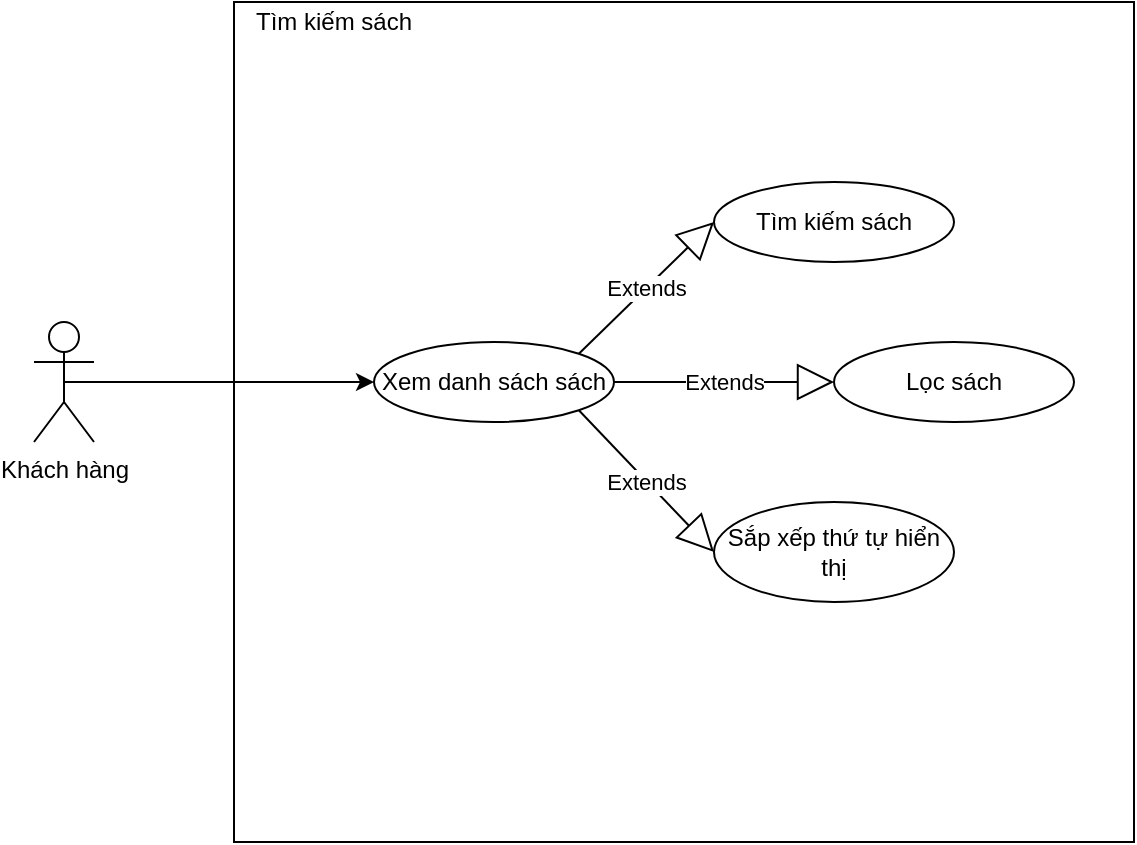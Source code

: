 <mxfile version="12.9.9" type="device"><diagram id="IMJZUv-MRebPchtkuJhs" name="Page-1"><mxGraphModel dx="852" dy="534" grid="0" gridSize="10" guides="1" tooltips="1" connect="1" arrows="1" fold="1" page="0" pageScale="1" pageWidth="850" pageHeight="1100" math="0" shadow="0"><root><mxCell id="0"/><mxCell id="1" parent="0"/><mxCell id="TFhAJOg0Y5RnCizzpiud-1" value="" style="rounded=0;whiteSpace=wrap;html=1;" vertex="1" parent="1"><mxGeometry x="220" y="90" width="450" height="420" as="geometry"/></mxCell><mxCell id="TFhAJOg0Y5RnCizzpiud-2" value="Tìm kiếm sách" style="text;html=1;strokeColor=none;fillColor=none;align=center;verticalAlign=middle;whiteSpace=wrap;rounded=0;" vertex="1" parent="1"><mxGeometry x="220" y="90" width="100" height="20" as="geometry"/></mxCell><mxCell id="TFhAJOg0Y5RnCizzpiud-3" value="Khách hàng" style="shape=umlActor;verticalLabelPosition=bottom;labelBackgroundColor=#ffffff;verticalAlign=top;html=1;outlineConnect=0;" vertex="1" parent="1"><mxGeometry x="120" y="250" width="30" height="60" as="geometry"/></mxCell><mxCell id="TFhAJOg0Y5RnCizzpiud-5" value="Xem danh sách sách" style="ellipse;whiteSpace=wrap;html=1;" vertex="1" parent="1"><mxGeometry x="290" y="260" width="120" height="40" as="geometry"/></mxCell><mxCell id="TFhAJOg0Y5RnCizzpiud-9" value="" style="endArrow=classic;html=1;exitX=0.5;exitY=0.5;exitDx=0;exitDy=0;exitPerimeter=0;entryX=0;entryY=0.5;entryDx=0;entryDy=0;" edge="1" parent="1" source="TFhAJOg0Y5RnCizzpiud-3" target="TFhAJOg0Y5RnCizzpiud-5"><mxGeometry width="50" height="50" relative="1" as="geometry"><mxPoint x="190" y="340" as="sourcePoint"/><mxPoint x="240" y="290" as="targetPoint"/></mxGeometry></mxCell><mxCell id="TFhAJOg0Y5RnCizzpiud-10" value="Tìm kiếm sách" style="ellipse;whiteSpace=wrap;html=1;" vertex="1" parent="1"><mxGeometry x="460" y="180" width="120" height="40" as="geometry"/></mxCell><mxCell id="TFhAJOg0Y5RnCizzpiud-12" value="Lọc sách" style="ellipse;whiteSpace=wrap;html=1;" vertex="1" parent="1"><mxGeometry x="520" y="260" width="120" height="40" as="geometry"/></mxCell><mxCell id="TFhAJOg0Y5RnCizzpiud-13" value="Sắp xếp thứ tự hiển thị" style="ellipse;whiteSpace=wrap;html=1;" vertex="1" parent="1"><mxGeometry x="460" y="340" width="120" height="50" as="geometry"/></mxCell><mxCell id="TFhAJOg0Y5RnCizzpiud-14" value="Extends" style="endArrow=block;endSize=16;endFill=0;html=1;exitX=1;exitY=0;exitDx=0;exitDy=0;entryX=0;entryY=0.5;entryDx=0;entryDy=0;" edge="1" parent="1" source="TFhAJOg0Y5RnCizzpiud-5" target="TFhAJOg0Y5RnCizzpiud-10"><mxGeometry width="160" relative="1" as="geometry"><mxPoint x="400" y="210" as="sourcePoint"/><mxPoint x="560" y="210" as="targetPoint"/></mxGeometry></mxCell><mxCell id="TFhAJOg0Y5RnCizzpiud-15" value="Extends" style="endArrow=block;endSize=16;endFill=0;html=1;exitX=1;exitY=0.5;exitDx=0;exitDy=0;entryX=0;entryY=0.5;entryDx=0;entryDy=0;" edge="1" parent="1" source="TFhAJOg0Y5RnCizzpiud-5" target="TFhAJOg0Y5RnCizzpiud-12"><mxGeometry width="160" relative="1" as="geometry"><mxPoint x="440" y="280" as="sourcePoint"/><mxPoint x="470" y="290" as="targetPoint"/></mxGeometry></mxCell><mxCell id="TFhAJOg0Y5RnCizzpiud-16" value="Extends" style="endArrow=block;endSize=16;endFill=0;html=1;exitX=1;exitY=1;exitDx=0;exitDy=0;entryX=0;entryY=0.5;entryDx=0;entryDy=0;" edge="1" parent="1" source="TFhAJOg0Y5RnCizzpiud-5" target="TFhAJOg0Y5RnCizzpiud-13"><mxGeometry width="160" relative="1" as="geometry"><mxPoint x="300" y="340" as="sourcePoint"/><mxPoint x="460" y="340" as="targetPoint"/></mxGeometry></mxCell></root></mxGraphModel></diagram></mxfile>